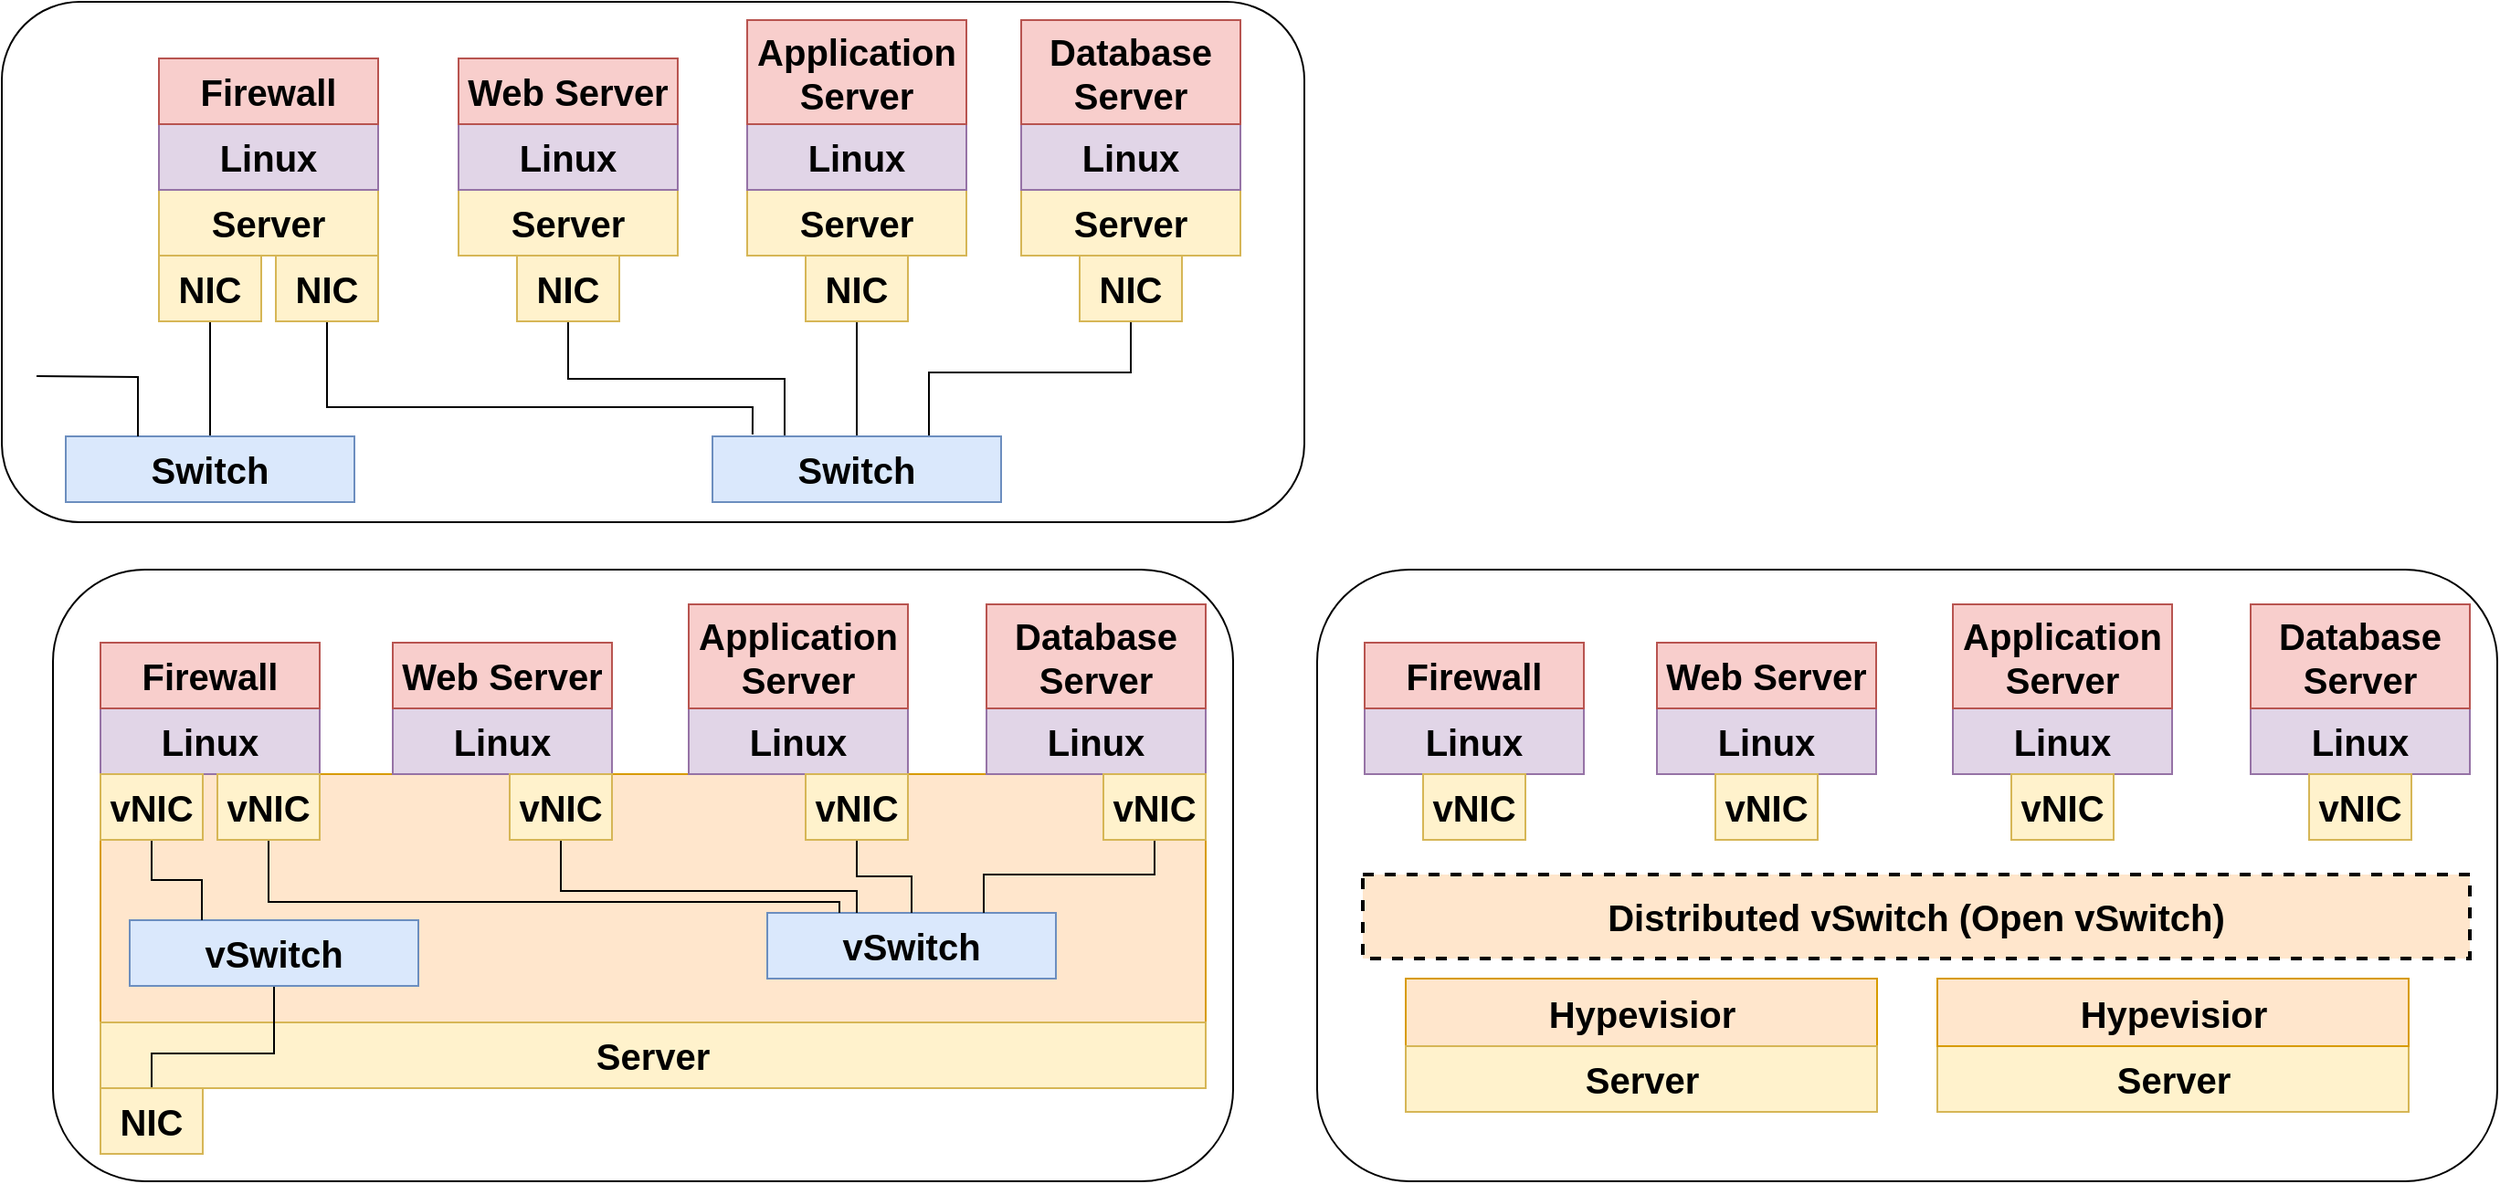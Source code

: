 <mxfile version="14.4.3" type="device"><diagram id="PMBR9cybZ88mcF0KkPSh" name="第 1 页"><mxGraphModel dx="1927" dy="1112" grid="0" gridSize="10" guides="1" tooltips="1" connect="1" arrows="1" fold="1" page="0" pageScale="1" pageWidth="827" pageHeight="1169" math="0" shadow="0"><root><mxCell id="0"/><mxCell id="1" parent="0"/><mxCell id="hdNYnTgujERqGy_MTHLW-57" value="" style="rounded=1;whiteSpace=wrap;html=1;" vertex="1" parent="1"><mxGeometry x="-60" y="349" width="646" height="335" as="geometry"/></mxCell><mxCell id="hdNYnTgujERqGy_MTHLW-56" value="" style="rounded=1;whiteSpace=wrap;html=1;" vertex="1" parent="1"><mxGeometry x="-88" y="38" width="713" height="285" as="geometry"/></mxCell><mxCell id="hdNYnTgujERqGy_MTHLW-1" value="&lt;font style=&quot;font-size: 20px&quot;&gt;&lt;b&gt;Server&lt;/b&gt;&lt;/font&gt;" style="rounded=0;whiteSpace=wrap;html=1;fillColor=#fff2cc;strokeColor=#d6b656;" vertex="1" parent="1"><mxGeometry x="-2" y="141" width="120" height="36" as="geometry"/></mxCell><mxCell id="hdNYnTgujERqGy_MTHLW-2" value="&lt;font style=&quot;font-size: 20px&quot;&gt;&lt;b&gt;Linux&lt;/b&gt;&lt;/font&gt;" style="rounded=0;whiteSpace=wrap;html=1;fillColor=#e1d5e7;strokeColor=#9673a6;" vertex="1" parent="1"><mxGeometry x="-2" y="105" width="120" height="36" as="geometry"/></mxCell><mxCell id="hdNYnTgujERqGy_MTHLW-3" value="&lt;font style=&quot;font-size: 20px&quot;&gt;&lt;b&gt;Firewall&lt;/b&gt;&lt;/font&gt;" style="rounded=0;whiteSpace=wrap;html=1;fillColor=#f8cecc;strokeColor=#b85450;" vertex="1" parent="1"><mxGeometry x="-2" y="69" width="120" height="36" as="geometry"/></mxCell><mxCell id="hdNYnTgujERqGy_MTHLW-28" style="edgeStyle=orthogonalEdgeStyle;rounded=0;orthogonalLoop=1;jettySize=auto;html=1;endArrow=none;endFill=0;" edge="1" parent="1" source="hdNYnTgujERqGy_MTHLW-7" target="hdNYnTgujERqGy_MTHLW-23"><mxGeometry relative="1" as="geometry"/></mxCell><mxCell id="hdNYnTgujERqGy_MTHLW-7" value="&lt;span style=&quot;font-size: 20px&quot;&gt;&lt;b&gt;NIC&lt;/b&gt;&lt;/span&gt;" style="rounded=0;whiteSpace=wrap;html=1;fillColor=#fff2cc;strokeColor=#d6b656;" vertex="1" parent="1"><mxGeometry x="-2" y="177" width="56" height="36" as="geometry"/></mxCell><mxCell id="hdNYnTgujERqGy_MTHLW-9" value="&lt;font style=&quot;font-size: 20px&quot;&gt;&lt;b&gt;Server&lt;/b&gt;&lt;/font&gt;" style="rounded=0;whiteSpace=wrap;html=1;fillColor=#fff2cc;strokeColor=#d6b656;" vertex="1" parent="1"><mxGeometry x="162" y="141" width="120" height="36" as="geometry"/></mxCell><mxCell id="hdNYnTgujERqGy_MTHLW-10" value="&lt;font style=&quot;font-size: 20px&quot;&gt;&lt;b&gt;Linux&lt;/b&gt;&lt;/font&gt;" style="rounded=0;whiteSpace=wrap;html=1;fillColor=#e1d5e7;strokeColor=#9673a6;" vertex="1" parent="1"><mxGeometry x="162" y="105" width="120" height="36" as="geometry"/></mxCell><mxCell id="hdNYnTgujERqGy_MTHLW-11" value="&lt;font style=&quot;font-size: 20px&quot;&gt;&lt;b&gt;Web Server&lt;/b&gt;&lt;/font&gt;" style="rounded=0;whiteSpace=wrap;html=1;fillColor=#f8cecc;strokeColor=#b85450;" vertex="1" parent="1"><mxGeometry x="162" y="69" width="120" height="36" as="geometry"/></mxCell><mxCell id="hdNYnTgujERqGy_MTHLW-24" style="edgeStyle=orthogonalEdgeStyle;rounded=0;orthogonalLoop=1;jettySize=auto;html=1;entryX=0.25;entryY=0;entryDx=0;entryDy=0;exitX=0.5;exitY=1;exitDx=0;exitDy=0;endArrow=none;endFill=0;" edge="1" parent="1" source="hdNYnTgujERqGy_MTHLW-12" target="hdNYnTgujERqGy_MTHLW-22"><mxGeometry relative="1" as="geometry"/></mxCell><mxCell id="hdNYnTgujERqGy_MTHLW-12" value="&lt;span style=&quot;font-size: 20px&quot;&gt;&lt;b&gt;NIC&lt;/b&gt;&lt;/span&gt;" style="rounded=0;whiteSpace=wrap;html=1;fillColor=#fff2cc;strokeColor=#d6b656;" vertex="1" parent="1"><mxGeometry x="194" y="177" width="56" height="36" as="geometry"/></mxCell><mxCell id="hdNYnTgujERqGy_MTHLW-25" style="edgeStyle=orthogonalEdgeStyle;rounded=0;orthogonalLoop=1;jettySize=auto;html=1;entryX=0.139;entryY=-0.028;entryDx=0;entryDy=0;endArrow=none;endFill=0;entryPerimeter=0;" edge="1" parent="1" source="hdNYnTgujERqGy_MTHLW-13" target="hdNYnTgujERqGy_MTHLW-22"><mxGeometry relative="1" as="geometry"><Array as="points"><mxPoint x="90" y="260"/><mxPoint x="323" y="260"/></Array></mxGeometry></mxCell><mxCell id="hdNYnTgujERqGy_MTHLW-13" value="&lt;span style=&quot;font-size: 20px&quot;&gt;&lt;b&gt;NIC&lt;/b&gt;&lt;/span&gt;" style="rounded=0;whiteSpace=wrap;html=1;fillColor=#fff2cc;strokeColor=#d6b656;" vertex="1" parent="1"><mxGeometry x="62" y="177" width="56" height="36" as="geometry"/></mxCell><mxCell id="hdNYnTgujERqGy_MTHLW-14" value="&lt;font style=&quot;font-size: 20px&quot;&gt;&lt;b&gt;Server&lt;/b&gt;&lt;/font&gt;" style="rounded=0;whiteSpace=wrap;html=1;fillColor=#fff2cc;strokeColor=#d6b656;" vertex="1" parent="1"><mxGeometry x="320" y="141" width="120" height="36" as="geometry"/></mxCell><mxCell id="hdNYnTgujERqGy_MTHLW-15" value="&lt;font style=&quot;font-size: 20px&quot;&gt;&lt;b&gt;Linux&lt;/b&gt;&lt;/font&gt;" style="rounded=0;whiteSpace=wrap;html=1;fillColor=#e1d5e7;strokeColor=#9673a6;" vertex="1" parent="1"><mxGeometry x="320" y="105" width="120" height="36" as="geometry"/></mxCell><mxCell id="hdNYnTgujERqGy_MTHLW-16" value="&lt;font style=&quot;font-size: 20px&quot;&gt;&lt;b&gt;Application Server&lt;/b&gt;&lt;/font&gt;" style="rounded=0;whiteSpace=wrap;html=1;fillColor=#f8cecc;strokeColor=#b85450;" vertex="1" parent="1"><mxGeometry x="320" y="48" width="120" height="57" as="geometry"/></mxCell><mxCell id="hdNYnTgujERqGy_MTHLW-26" style="edgeStyle=orthogonalEdgeStyle;rounded=0;orthogonalLoop=1;jettySize=auto;html=1;entryX=0.5;entryY=0;entryDx=0;entryDy=0;endArrow=none;endFill=0;" edge="1" parent="1" source="hdNYnTgujERqGy_MTHLW-17" target="hdNYnTgujERqGy_MTHLW-22"><mxGeometry relative="1" as="geometry"/></mxCell><mxCell id="hdNYnTgujERqGy_MTHLW-17" value="&lt;span style=&quot;font-size: 20px&quot;&gt;&lt;b&gt;NIC&lt;/b&gt;&lt;/span&gt;" style="rounded=0;whiteSpace=wrap;html=1;fillColor=#fff2cc;strokeColor=#d6b656;" vertex="1" parent="1"><mxGeometry x="352" y="177" width="56" height="36" as="geometry"/></mxCell><mxCell id="hdNYnTgujERqGy_MTHLW-18" value="&lt;font style=&quot;font-size: 20px&quot;&gt;&lt;b&gt;Server&lt;/b&gt;&lt;/font&gt;" style="rounded=0;whiteSpace=wrap;html=1;fillColor=#fff2cc;strokeColor=#d6b656;" vertex="1" parent="1"><mxGeometry x="470" y="141" width="120" height="36" as="geometry"/></mxCell><mxCell id="hdNYnTgujERqGy_MTHLW-19" value="&lt;font style=&quot;font-size: 20px&quot;&gt;&lt;b&gt;Linux&lt;/b&gt;&lt;/font&gt;" style="rounded=0;whiteSpace=wrap;html=1;fillColor=#e1d5e7;strokeColor=#9673a6;" vertex="1" parent="1"><mxGeometry x="470" y="105" width="120" height="36" as="geometry"/></mxCell><mxCell id="hdNYnTgujERqGy_MTHLW-20" value="&lt;font style=&quot;font-size: 20px&quot;&gt;&lt;b&gt;Database Server&lt;/b&gt;&lt;/font&gt;" style="rounded=0;whiteSpace=wrap;html=1;fillColor=#f8cecc;strokeColor=#b85450;" vertex="1" parent="1"><mxGeometry x="470" y="48" width="120" height="57" as="geometry"/></mxCell><mxCell id="hdNYnTgujERqGy_MTHLW-27" style="edgeStyle=orthogonalEdgeStyle;rounded=0;orthogonalLoop=1;jettySize=auto;html=1;entryX=0.75;entryY=0;entryDx=0;entryDy=0;endArrow=none;endFill=0;" edge="1" parent="1" source="hdNYnTgujERqGy_MTHLW-21" target="hdNYnTgujERqGy_MTHLW-22"><mxGeometry relative="1" as="geometry"><Array as="points"><mxPoint x="530" y="241"/><mxPoint x="420" y="241"/></Array></mxGeometry></mxCell><mxCell id="hdNYnTgujERqGy_MTHLW-21" value="&lt;span style=&quot;font-size: 20px&quot;&gt;&lt;b&gt;NIC&lt;/b&gt;&lt;/span&gt;" style="rounded=0;whiteSpace=wrap;html=1;fillColor=#fff2cc;strokeColor=#d6b656;" vertex="1" parent="1"><mxGeometry x="502" y="177" width="56" height="36" as="geometry"/></mxCell><mxCell id="hdNYnTgujERqGy_MTHLW-22" value="&lt;span style=&quot;font-size: 20px&quot;&gt;&lt;b&gt;Switch&lt;/b&gt;&lt;/span&gt;" style="rounded=0;whiteSpace=wrap;html=1;fillColor=#dae8fc;strokeColor=#6c8ebf;" vertex="1" parent="1"><mxGeometry x="301" y="276" width="158" height="36" as="geometry"/></mxCell><mxCell id="hdNYnTgujERqGy_MTHLW-23" value="&lt;span style=&quot;font-size: 20px&quot;&gt;&lt;b&gt;Switch&lt;/b&gt;&lt;/span&gt;" style="rounded=0;whiteSpace=wrap;html=1;fillColor=#dae8fc;strokeColor=#6c8ebf;" vertex="1" parent="1"><mxGeometry x="-53" y="276" width="158" height="36" as="geometry"/></mxCell><mxCell id="hdNYnTgujERqGy_MTHLW-29" style="edgeStyle=orthogonalEdgeStyle;rounded=0;orthogonalLoop=1;jettySize=auto;html=1;entryX=0.25;entryY=0;entryDx=0;entryDy=0;endArrow=none;endFill=0;" edge="1" parent="1" target="hdNYnTgujERqGy_MTHLW-23"><mxGeometry relative="1" as="geometry"><mxPoint x="-69" y="243" as="sourcePoint"/></mxGeometry></mxCell><mxCell id="hdNYnTgujERqGy_MTHLW-30" value="" style="rounded=0;whiteSpace=wrap;html=1;fillColor=#ffe6cc;strokeColor=#d79b00;" vertex="1" parent="1"><mxGeometry x="-34" y="461" width="605" height="136" as="geometry"/></mxCell><mxCell id="hdNYnTgujERqGy_MTHLW-31" value="&lt;font style=&quot;font-size: 20px&quot;&gt;&lt;b&gt;Server&lt;/b&gt;&lt;/font&gt;" style="rounded=0;whiteSpace=wrap;html=1;fillColor=#fff2cc;strokeColor=#d6b656;" vertex="1" parent="1"><mxGeometry x="-34" y="597" width="605" height="36" as="geometry"/></mxCell><mxCell id="hdNYnTgujERqGy_MTHLW-55" style="edgeStyle=orthogonalEdgeStyle;rounded=0;orthogonalLoop=1;jettySize=auto;html=1;entryX=0.5;entryY=0;entryDx=0;entryDy=0;endArrow=none;endFill=0;" edge="1" parent="1" source="hdNYnTgujERqGy_MTHLW-32" target="hdNYnTgujERqGy_MTHLW-52"><mxGeometry relative="1" as="geometry"><Array as="points"><mxPoint x="61" y="614"/><mxPoint x="-6" y="614"/></Array></mxGeometry></mxCell><mxCell id="hdNYnTgujERqGy_MTHLW-32" value="&lt;span style=&quot;font-size: 20px&quot;&gt;&lt;b&gt;vSwitch&lt;/b&gt;&lt;/span&gt;" style="rounded=0;whiteSpace=wrap;html=1;fillColor=#dae8fc;strokeColor=#6c8ebf;" vertex="1" parent="1"><mxGeometry x="-18" y="541" width="158" height="36" as="geometry"/></mxCell><mxCell id="hdNYnTgujERqGy_MTHLW-33" value="&lt;span style=&quot;font-size: 20px&quot;&gt;&lt;b&gt;vSwitch&lt;/b&gt;&lt;/span&gt;" style="rounded=0;whiteSpace=wrap;html=1;fillColor=#dae8fc;strokeColor=#6c8ebf;" vertex="1" parent="1"><mxGeometry x="331" y="537" width="158" height="36" as="geometry"/></mxCell><mxCell id="hdNYnTgujERqGy_MTHLW-34" value="&lt;font style=&quot;font-size: 20px&quot;&gt;&lt;b&gt;Linux&lt;/b&gt;&lt;/font&gt;" style="rounded=0;whiteSpace=wrap;html=1;fillColor=#e1d5e7;strokeColor=#9673a6;" vertex="1" parent="1"><mxGeometry x="-34" y="425" width="120" height="36" as="geometry"/></mxCell><mxCell id="hdNYnTgujERqGy_MTHLW-35" value="&lt;font style=&quot;font-size: 20px&quot;&gt;&lt;b&gt;Firewall&lt;/b&gt;&lt;/font&gt;" style="rounded=0;whiteSpace=wrap;html=1;fillColor=#f8cecc;strokeColor=#b85450;" vertex="1" parent="1"><mxGeometry x="-34" y="389" width="120" height="36" as="geometry"/></mxCell><mxCell id="hdNYnTgujERqGy_MTHLW-36" value="&lt;font style=&quot;font-size: 20px&quot;&gt;&lt;b&gt;Linux&lt;/b&gt;&lt;/font&gt;" style="rounded=0;whiteSpace=wrap;html=1;fillColor=#e1d5e7;strokeColor=#9673a6;" vertex="1" parent="1"><mxGeometry x="126" y="425" width="120" height="36" as="geometry"/></mxCell><mxCell id="hdNYnTgujERqGy_MTHLW-37" value="&lt;font style=&quot;font-size: 20px&quot;&gt;&lt;b&gt;Web Server&lt;/b&gt;&lt;/font&gt;" style="rounded=0;whiteSpace=wrap;html=1;fillColor=#f8cecc;strokeColor=#b85450;" vertex="1" parent="1"><mxGeometry x="126" y="389" width="120" height="36" as="geometry"/></mxCell><mxCell id="hdNYnTgujERqGy_MTHLW-38" value="&lt;font style=&quot;font-size: 20px&quot;&gt;&lt;b&gt;Linux&lt;/b&gt;&lt;/font&gt;" style="rounded=0;whiteSpace=wrap;html=1;fillColor=#e1d5e7;strokeColor=#9673a6;" vertex="1" parent="1"><mxGeometry x="288" y="425" width="120" height="36" as="geometry"/></mxCell><mxCell id="hdNYnTgujERqGy_MTHLW-39" value="&lt;font style=&quot;font-size: 20px&quot;&gt;&lt;b&gt;Application Server&lt;/b&gt;&lt;/font&gt;" style="rounded=0;whiteSpace=wrap;html=1;fillColor=#f8cecc;strokeColor=#b85450;" vertex="1" parent="1"><mxGeometry x="288" y="368" width="120" height="57" as="geometry"/></mxCell><mxCell id="hdNYnTgujERqGy_MTHLW-40" value="&lt;font style=&quot;font-size: 20px&quot;&gt;&lt;b&gt;Linux&lt;/b&gt;&lt;/font&gt;" style="rounded=0;whiteSpace=wrap;html=1;fillColor=#e1d5e7;strokeColor=#9673a6;" vertex="1" parent="1"><mxGeometry x="451" y="425" width="120" height="36" as="geometry"/></mxCell><mxCell id="hdNYnTgujERqGy_MTHLW-41" value="&lt;font style=&quot;font-size: 20px&quot;&gt;&lt;b&gt;Database Server&lt;/b&gt;&lt;/font&gt;" style="rounded=0;whiteSpace=wrap;html=1;fillColor=#f8cecc;strokeColor=#b85450;" vertex="1" parent="1"><mxGeometry x="451" y="368" width="120" height="57" as="geometry"/></mxCell><mxCell id="hdNYnTgujERqGy_MTHLW-47" style="edgeStyle=orthogonalEdgeStyle;rounded=0;orthogonalLoop=1;jettySize=auto;html=1;endArrow=none;endFill=0;" edge="1" parent="1" source="hdNYnTgujERqGy_MTHLW-42"><mxGeometry relative="1" as="geometry"><mxPoint x="380" y="537" as="targetPoint"/><Array as="points"><mxPoint x="218" y="525"/><mxPoint x="380" y="525"/><mxPoint x="380" y="537"/></Array></mxGeometry></mxCell><mxCell id="hdNYnTgujERqGy_MTHLW-42" value="&lt;span style=&quot;font-size: 20px&quot;&gt;&lt;b&gt;vNIC&lt;/b&gt;&lt;/span&gt;" style="rounded=0;whiteSpace=wrap;html=1;fillColor=#fff2cc;strokeColor=#d6b656;" vertex="1" parent="1"><mxGeometry x="190" y="461" width="56" height="36" as="geometry"/></mxCell><mxCell id="hdNYnTgujERqGy_MTHLW-51" style="edgeStyle=orthogonalEdgeStyle;rounded=0;orthogonalLoop=1;jettySize=auto;html=1;entryX=0.25;entryY=0;entryDx=0;entryDy=0;endArrow=none;endFill=0;" edge="1" parent="1" source="hdNYnTgujERqGy_MTHLW-43" target="hdNYnTgujERqGy_MTHLW-32"><mxGeometry relative="1" as="geometry"/></mxCell><mxCell id="hdNYnTgujERqGy_MTHLW-43" value="&lt;span style=&quot;font-size: 20px&quot;&gt;&lt;b&gt;vNIC&lt;/b&gt;&lt;/span&gt;" style="rounded=0;whiteSpace=wrap;html=1;fillColor=#fff2cc;strokeColor=#d6b656;" vertex="1" parent="1"><mxGeometry x="-34" y="461" width="56" height="36" as="geometry"/></mxCell><mxCell id="hdNYnTgujERqGy_MTHLW-50" style="edgeStyle=orthogonalEdgeStyle;rounded=0;orthogonalLoop=1;jettySize=auto;html=1;entryX=0.25;entryY=0;entryDx=0;entryDy=0;endArrow=none;endFill=0;" edge="1" parent="1" source="hdNYnTgujERqGy_MTHLW-44" target="hdNYnTgujERqGy_MTHLW-33"><mxGeometry relative="1" as="geometry"><Array as="points"><mxPoint x="58" y="531"/><mxPoint x="371" y="531"/></Array></mxGeometry></mxCell><mxCell id="hdNYnTgujERqGy_MTHLW-44" value="&lt;span style=&quot;font-size: 20px&quot;&gt;&lt;b&gt;vNIC&lt;/b&gt;&lt;/span&gt;" style="rounded=0;whiteSpace=wrap;html=1;fillColor=#fff2cc;strokeColor=#d6b656;" vertex="1" parent="1"><mxGeometry x="30" y="461" width="56" height="36" as="geometry"/></mxCell><mxCell id="hdNYnTgujERqGy_MTHLW-48" style="edgeStyle=orthogonalEdgeStyle;rounded=0;orthogonalLoop=1;jettySize=auto;html=1;endArrow=none;endFill=0;entryX=0.5;entryY=0;entryDx=0;entryDy=0;" edge="1" parent="1" source="hdNYnTgujERqGy_MTHLW-45" target="hdNYnTgujERqGy_MTHLW-33"><mxGeometry relative="1" as="geometry"><mxPoint x="371" y="537" as="targetPoint"/></mxGeometry></mxCell><mxCell id="hdNYnTgujERqGy_MTHLW-45" value="&lt;span style=&quot;font-size: 20px&quot;&gt;&lt;b&gt;vNIC&lt;/b&gt;&lt;/span&gt;" style="rounded=0;whiteSpace=wrap;html=1;fillColor=#fff2cc;strokeColor=#d6b656;" vertex="1" parent="1"><mxGeometry x="352" y="461" width="56" height="36" as="geometry"/></mxCell><mxCell id="hdNYnTgujERqGy_MTHLW-49" style="edgeStyle=orthogonalEdgeStyle;rounded=0;orthogonalLoop=1;jettySize=auto;html=1;entryX=0.75;entryY=0;entryDx=0;entryDy=0;endArrow=none;endFill=0;" edge="1" parent="1" source="hdNYnTgujERqGy_MTHLW-46" target="hdNYnTgujERqGy_MTHLW-33"><mxGeometry relative="1" as="geometry"><Array as="points"><mxPoint x="543" y="516"/><mxPoint x="450" y="516"/></Array></mxGeometry></mxCell><mxCell id="hdNYnTgujERqGy_MTHLW-46" value="&lt;span style=&quot;font-size: 20px&quot;&gt;&lt;b&gt;vNIC&lt;/b&gt;&lt;/span&gt;" style="rounded=0;whiteSpace=wrap;html=1;fillColor=#fff2cc;strokeColor=#d6b656;" vertex="1" parent="1"><mxGeometry x="515" y="461" width="56" height="36" as="geometry"/></mxCell><mxCell id="hdNYnTgujERqGy_MTHLW-52" value="&lt;span style=&quot;font-size: 20px&quot;&gt;&lt;b&gt;NIC&lt;/b&gt;&lt;/span&gt;" style="rounded=0;whiteSpace=wrap;html=1;fillColor=#fff2cc;strokeColor=#d6b656;" vertex="1" parent="1"><mxGeometry x="-34" y="633" width="56" height="36" as="geometry"/></mxCell><mxCell id="hdNYnTgujERqGy_MTHLW-58" value="" style="rounded=1;whiteSpace=wrap;html=1;" vertex="1" parent="1"><mxGeometry x="632" y="349" width="646" height="335" as="geometry"/></mxCell><mxCell id="hdNYnTgujERqGy_MTHLW-59" value="&lt;font style=&quot;font-size: 20px&quot;&gt;&lt;b&gt;Hypevisior&lt;/b&gt;&lt;/font&gt;" style="rounded=0;whiteSpace=wrap;html=1;fillColor=#ffe6cc;strokeColor=#d79b00;" vertex="1" parent="1"><mxGeometry x="680.5" y="573" width="258" height="37" as="geometry"/></mxCell><mxCell id="hdNYnTgujERqGy_MTHLW-60" value="&lt;font style=&quot;font-size: 20px&quot;&gt;&lt;b&gt;Server&lt;/b&gt;&lt;/font&gt;" style="rounded=0;whiteSpace=wrap;html=1;fillColor=#fff2cc;strokeColor=#d6b656;" vertex="1" parent="1"><mxGeometry x="680.5" y="610" width="258" height="36" as="geometry"/></mxCell><mxCell id="hdNYnTgujERqGy_MTHLW-64" value="&lt;font style=&quot;font-size: 20px&quot;&gt;&lt;b&gt;Linux&lt;/b&gt;&lt;/font&gt;" style="rounded=0;whiteSpace=wrap;html=1;fillColor=#e1d5e7;strokeColor=#9673a6;" vertex="1" parent="1"><mxGeometry x="658" y="425" width="120" height="36" as="geometry"/></mxCell><mxCell id="hdNYnTgujERqGy_MTHLW-65" value="&lt;font style=&quot;font-size: 20px&quot;&gt;&lt;b&gt;Firewall&lt;/b&gt;&lt;/font&gt;" style="rounded=0;whiteSpace=wrap;html=1;fillColor=#f8cecc;strokeColor=#b85450;" vertex="1" parent="1"><mxGeometry x="658" y="389" width="120" height="36" as="geometry"/></mxCell><mxCell id="hdNYnTgujERqGy_MTHLW-66" value="&lt;font style=&quot;font-size: 20px&quot;&gt;&lt;b&gt;Linux&lt;/b&gt;&lt;/font&gt;" style="rounded=0;whiteSpace=wrap;html=1;fillColor=#e1d5e7;strokeColor=#9673a6;" vertex="1" parent="1"><mxGeometry x="818" y="425" width="120" height="36" as="geometry"/></mxCell><mxCell id="hdNYnTgujERqGy_MTHLW-67" value="&lt;font style=&quot;font-size: 20px&quot;&gt;&lt;b&gt;Web Server&lt;/b&gt;&lt;/font&gt;" style="rounded=0;whiteSpace=wrap;html=1;fillColor=#f8cecc;strokeColor=#b85450;" vertex="1" parent="1"><mxGeometry x="818" y="389" width="120" height="36" as="geometry"/></mxCell><mxCell id="hdNYnTgujERqGy_MTHLW-68" value="&lt;font style=&quot;font-size: 20px&quot;&gt;&lt;b&gt;Linux&lt;/b&gt;&lt;/font&gt;" style="rounded=0;whiteSpace=wrap;html=1;fillColor=#e1d5e7;strokeColor=#9673a6;" vertex="1" parent="1"><mxGeometry x="980" y="425" width="120" height="36" as="geometry"/></mxCell><mxCell id="hdNYnTgujERqGy_MTHLW-69" value="&lt;font style=&quot;font-size: 20px&quot;&gt;&lt;b&gt;Application Server&lt;/b&gt;&lt;/font&gt;" style="rounded=0;whiteSpace=wrap;html=1;fillColor=#f8cecc;strokeColor=#b85450;" vertex="1" parent="1"><mxGeometry x="980" y="368" width="120" height="57" as="geometry"/></mxCell><mxCell id="hdNYnTgujERqGy_MTHLW-70" value="&lt;font style=&quot;font-size: 20px&quot;&gt;&lt;b&gt;Linux&lt;/b&gt;&lt;/font&gt;" style="rounded=0;whiteSpace=wrap;html=1;fillColor=#e1d5e7;strokeColor=#9673a6;" vertex="1" parent="1"><mxGeometry x="1143" y="425" width="120" height="36" as="geometry"/></mxCell><mxCell id="hdNYnTgujERqGy_MTHLW-71" value="&lt;font style=&quot;font-size: 20px&quot;&gt;&lt;b&gt;Database Server&lt;/b&gt;&lt;/font&gt;" style="rounded=0;whiteSpace=wrap;html=1;fillColor=#f8cecc;strokeColor=#b85450;" vertex="1" parent="1"><mxGeometry x="1143" y="368" width="120" height="57" as="geometry"/></mxCell><mxCell id="hdNYnTgujERqGy_MTHLW-73" value="&lt;span style=&quot;font-size: 20px&quot;&gt;&lt;b&gt;vNIC&lt;/b&gt;&lt;/span&gt;" style="rounded=0;whiteSpace=wrap;html=1;fillColor=#fff2cc;strokeColor=#d6b656;" vertex="1" parent="1"><mxGeometry x="850" y="461" width="56" height="36" as="geometry"/></mxCell><mxCell id="hdNYnTgujERqGy_MTHLW-75" value="&lt;span style=&quot;font-size: 20px&quot;&gt;&lt;b&gt;vNIC&lt;/b&gt;&lt;/span&gt;" style="rounded=0;whiteSpace=wrap;html=1;fillColor=#fff2cc;strokeColor=#d6b656;" vertex="1" parent="1"><mxGeometry x="690" y="461" width="56" height="36" as="geometry"/></mxCell><mxCell id="hdNYnTgujERqGy_MTHLW-79" value="&lt;span style=&quot;font-size: 20px&quot;&gt;&lt;b&gt;vNIC&lt;/b&gt;&lt;/span&gt;" style="rounded=0;whiteSpace=wrap;html=1;fillColor=#fff2cc;strokeColor=#d6b656;" vertex="1" parent="1"><mxGeometry x="1012" y="461" width="56" height="36" as="geometry"/></mxCell><mxCell id="hdNYnTgujERqGy_MTHLW-81" value="&lt;span style=&quot;font-size: 20px&quot;&gt;&lt;b&gt;vNIC&lt;/b&gt;&lt;/span&gt;" style="rounded=0;whiteSpace=wrap;html=1;fillColor=#fff2cc;strokeColor=#d6b656;" vertex="1" parent="1"><mxGeometry x="1175" y="461" width="56" height="36" as="geometry"/></mxCell><mxCell id="hdNYnTgujERqGy_MTHLW-83" value="&lt;font style=&quot;font-size: 20px&quot;&gt;&lt;b&gt;Server&lt;/b&gt;&lt;/font&gt;" style="rounded=0;whiteSpace=wrap;html=1;fillColor=#fff2cc;strokeColor=#d6b656;" vertex="1" parent="1"><mxGeometry x="971.5" y="610" width="258" height="36" as="geometry"/></mxCell><mxCell id="hdNYnTgujERqGy_MTHLW-84" value="&lt;font style=&quot;font-size: 20px&quot;&gt;&lt;b&gt;Hypevisior&lt;/b&gt;&lt;/font&gt;" style="rounded=0;whiteSpace=wrap;html=1;fillColor=#ffe6cc;strokeColor=#d79b00;" vertex="1" parent="1"><mxGeometry x="971.5" y="573" width="258" height="37" as="geometry"/></mxCell><mxCell id="hdNYnTgujERqGy_MTHLW-85" value="&lt;font style=&quot;font-size: 20px&quot;&gt;&lt;b&gt;Distributed vSwitch (Open vSwitch)&lt;/b&gt;&lt;/font&gt;" style="rounded=0;whiteSpace=wrap;html=1;fillColor=#ffe6cc;dashed=1;strokeWidth=2;" vertex="1" parent="1"><mxGeometry x="657" y="516" width="606" height="46" as="geometry"/></mxCell></root></mxGraphModel></diagram></mxfile>
